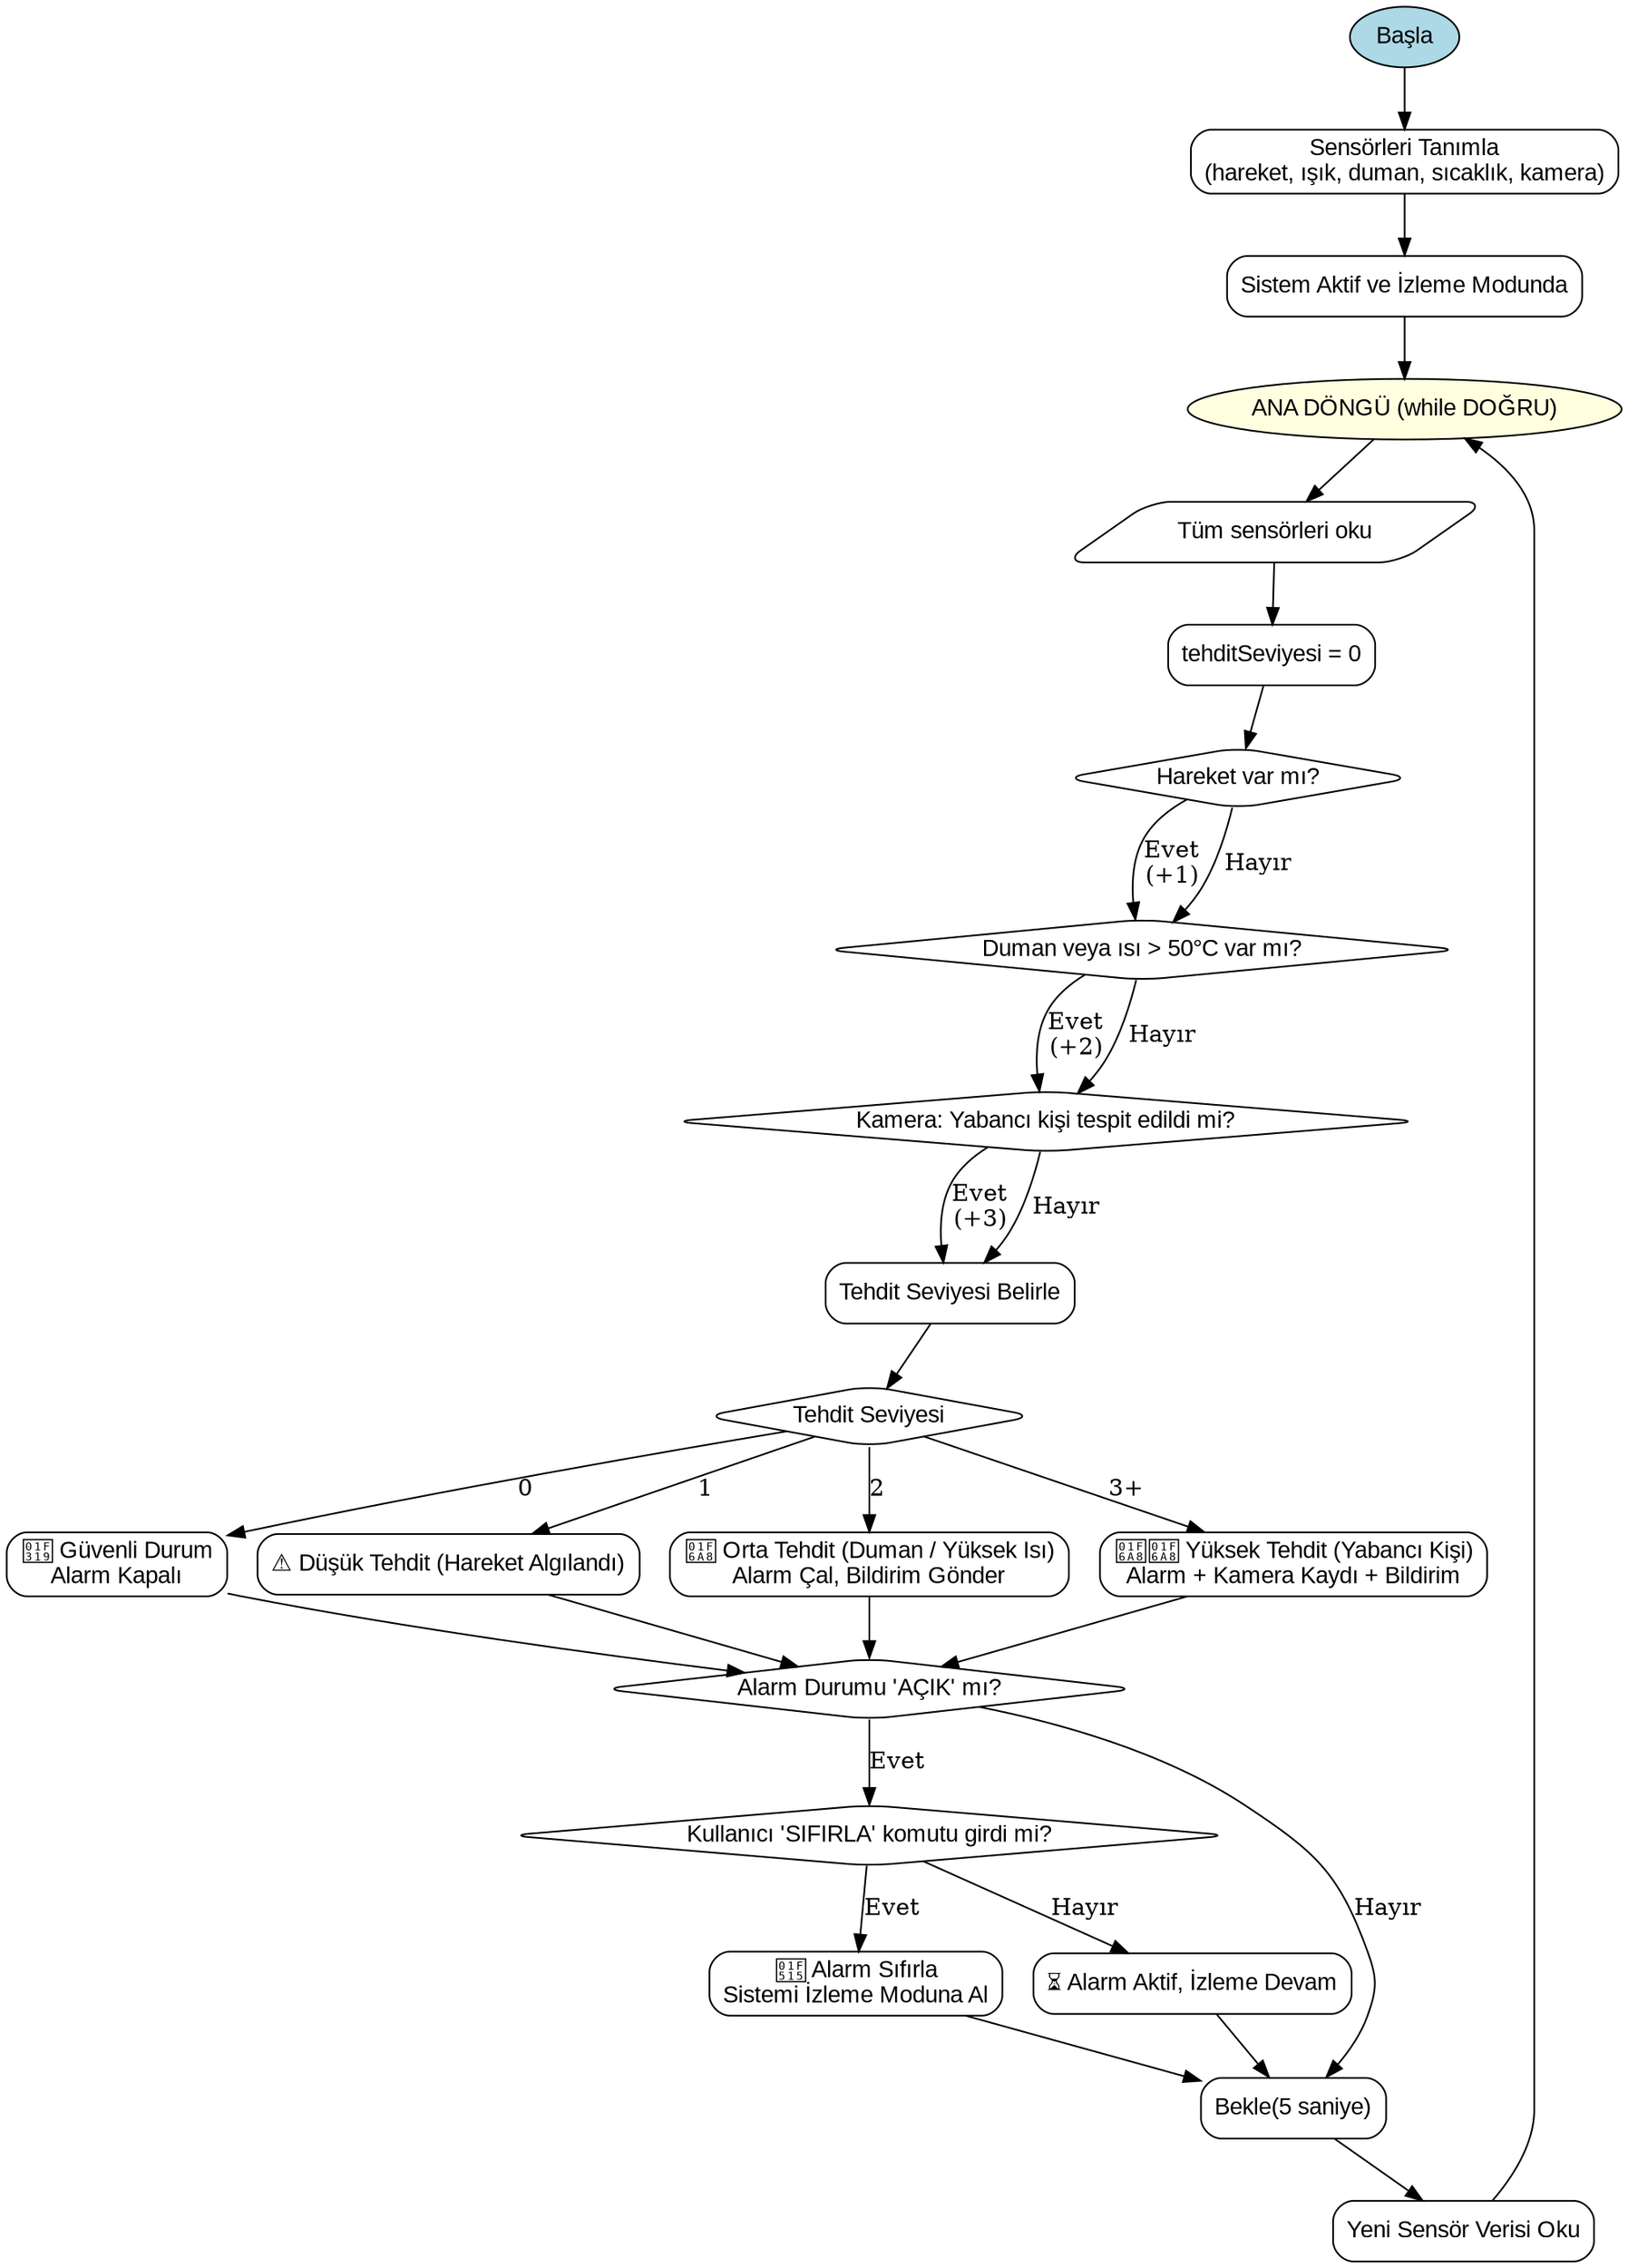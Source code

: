 digraph AkilliEvGuvenlik {
    rankdir=TB;
    node [fontname="Arial", style=rounded];

    // --- Başlangıç ---
    start [label="Başla", shape=oval, style=filled, fillcolor=lightblue];

    // --- Başlatma adımları ---
    init [label="Sensörleri Tanımla\n(hareket, ışık, duman, sıcaklık, kamera)", shape=box];
    aktif [label="Sistem Aktif ve İzleme Modunda", shape=box];

    // --- Sonsuz döngü ---
    dongu [label="ANA DÖNGÜ (while DOĞRU)", shape=oval, style=filled, fillcolor=lightyellow];
    sensor_okuma [label="Tüm sensörleri oku", shape=parallelogram];
    tehdit_sifir [label="tehditSeviyesi = 0", shape=box];

    // --- Tehdit tespiti ---
    hareket_kontrol [label="Hareket var mı?", shape=diamond];
    duman_kontrol [label="Duman veya ısı > 50°C var mı?", shape=diamond];
    kamera_kontrol [label="Kamera: Yabancı kişi tespit edildi mi?", shape=diamond];

    // --- Tehdit seviyesi değerlendirme ---
    tehdit_deger [label="Tehdit Seviyesi Belirle", shape=box];
    seviye_kontrol [label="Tehdit Seviyesi", shape=diamond];

    // --- Farklı tehdit düzeyleri ---
    guvenli [label="🌙 Güvenli Durum\nAlarm Kapalı", shape=box];
    dusuk [label="⚠️ Düşük Tehdit (Hareket Algılandı)", shape=box];
    orta [label="🚨 Orta Tehdit (Duman / Yüksek Isı)\nAlarm Çal, Bildirim Gönder", shape=box];
    yuksek [label="🚨🚨 Yüksek Tehdit (Yabancı Kişi)\nAlarm + Kamera Kaydı + Bildirim", shape=box];

    // --- Alarm sıfırlama ---
    alarm_kontrol [label="Alarm Durumu 'AÇIK' mı?", shape=diamond];
    reset_kontrol [label="Kullanıcı 'SIFIRLA' komutu girdi mi?", shape=diamond];
    alarm_reset [label="🔕 Alarm Sıfırla\nSistemi İzleme Moduna Al", shape=box];
    alarm_aktif [label="⏳ Alarm Aktif, İzleme Devam", shape=box];

    // --- Döngü tekrarı ---
    bekle [label="Bekle(5 saniye)", shape=box];
    loop_back [label="Yeni Sensör Verisi Oku", shape=box];

    // --- Akış bağlantıları ---
    start -> init -> aktif -> dongu;
    dongu -> sensor_okuma -> tehdit_sifir;
    tehdit_sifir -> hareket_kontrol;

    hareket_kontrol -> duman_kontrol [label="Evet\n(+1)"];
    hareket_kontrol -> duman_kontrol [label="Hayır"];
    duman_kontrol -> kamera_kontrol [label="Evet\n(+2)"];
    duman_kontrol -> kamera_kontrol [label="Hayır"];
    kamera_kontrol -> tehdit_deger [label="Evet\n(+3)"];
    kamera_kontrol -> tehdit_deger [label="Hayır"];

    tehdit_deger -> seviye_kontrol;

    seviye_kontrol -> guvenli [label="0"];
    seviye_kontrol -> dusuk [label="1"];
    seviye_kontrol -> orta [label="2"];
    seviye_kontrol -> yuksek [label="3+"];

    guvenli -> alarm_kontrol;
    dusuk -> alarm_kontrol;
    orta -> alarm_kontrol;
    yuksek -> alarm_kontrol;

    alarm_kontrol -> reset_kontrol [label="Evet"];
    alarm_kontrol -> bekle [label="Hayır"];

    reset_kontrol -> alarm_reset [label="Evet"];
    reset_kontrol -> alarm_aktif [label="Hayır"];

    alarm_reset -> bekle;
    alarm_aktif -> bekle;

    bekle -> loop_back -> dongu;
}
